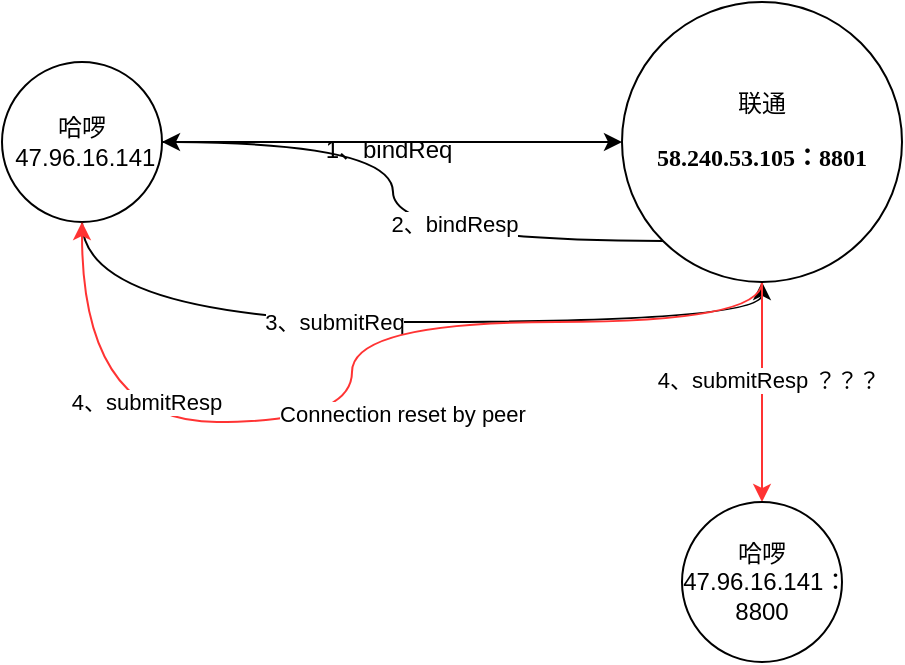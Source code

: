 <mxfile version="13.0.1" type="github">
  <diagram id="P550nqf9voBEcJ9Rrrwr" name="第 1 页">
    <mxGraphModel dx="946" dy="515" grid="1" gridSize="10" guides="1" tooltips="1" connect="1" arrows="1" fold="1" page="1" pageScale="1" pageWidth="827" pageHeight="1169" math="0" shadow="0">
      <root>
        <mxCell id="0" />
        <mxCell id="1" parent="0" />
        <mxCell id="Gd_LwabO7tRJtpeHq0y3-4" style="edgeStyle=orthogonalEdgeStyle;rounded=0;orthogonalLoop=1;jettySize=auto;html=1;exitX=1;exitY=0.5;exitDx=0;exitDy=0;entryX=0;entryY=0.5;entryDx=0;entryDy=0;" edge="1" parent="1" source="Gd_LwabO7tRJtpeHq0y3-1" target="Gd_LwabO7tRJtpeHq0y3-2">
          <mxGeometry relative="1" as="geometry" />
        </mxCell>
        <mxCell id="Gd_LwabO7tRJtpeHq0y3-10" style="edgeStyle=orthogonalEdgeStyle;curved=1;rounded=0;jumpStyle=none;orthogonalLoop=1;jettySize=auto;html=1;exitX=0.5;exitY=1;exitDx=0;exitDy=0;entryX=0.5;entryY=1;entryDx=0;entryDy=0;" edge="1" parent="1" source="Gd_LwabO7tRJtpeHq0y3-1" target="Gd_LwabO7tRJtpeHq0y3-2">
          <mxGeometry relative="1" as="geometry">
            <Array as="points">
              <mxPoint x="160" y="250" />
              <mxPoint x="500" y="250" />
            </Array>
          </mxGeometry>
        </mxCell>
        <mxCell id="Gd_LwabO7tRJtpeHq0y3-11" value="3、submitReq" style="edgeLabel;html=1;align=center;verticalAlign=middle;resizable=0;points=[];" vertex="1" connectable="0" parent="Gd_LwabO7tRJtpeHq0y3-10">
          <mxGeometry x="-0.141" relative="1" as="geometry">
            <mxPoint as="offset" />
          </mxGeometry>
        </mxCell>
        <mxCell id="Gd_LwabO7tRJtpeHq0y3-1" value="哈啰&lt;br&gt;&amp;nbsp;47.96.16.141" style="ellipse;whiteSpace=wrap;html=1;aspect=fixed;" vertex="1" parent="1">
          <mxGeometry x="120" y="120" width="80" height="80" as="geometry" />
        </mxCell>
        <mxCell id="Gd_LwabO7tRJtpeHq0y3-6" style="edgeStyle=orthogonalEdgeStyle;rounded=0;orthogonalLoop=1;jettySize=auto;html=1;exitX=0;exitY=1;exitDx=0;exitDy=0;jumpStyle=none;curved=1;" edge="1" parent="1" source="Gd_LwabO7tRJtpeHq0y3-2">
          <mxGeometry relative="1" as="geometry">
            <mxPoint x="200" y="160" as="targetPoint" />
          </mxGeometry>
        </mxCell>
        <mxCell id="Gd_LwabO7tRJtpeHq0y3-7" value="2、bindResp" style="edgeLabel;html=1;align=center;verticalAlign=middle;resizable=0;points=[];" vertex="1" connectable="0" parent="Gd_LwabO7tRJtpeHq0y3-6">
          <mxGeometry x="-0.303" y="-9" relative="1" as="geometry">
            <mxPoint as="offset" />
          </mxGeometry>
        </mxCell>
        <mxCell id="Gd_LwabO7tRJtpeHq0y3-12" style="edgeStyle=orthogonalEdgeStyle;curved=1;rounded=0;jumpStyle=none;orthogonalLoop=1;jettySize=auto;html=1;exitX=0.5;exitY=1;exitDx=0;exitDy=0;strokeColor=#FF3333;" edge="1" parent="1" source="Gd_LwabO7tRJtpeHq0y3-2">
          <mxGeometry relative="1" as="geometry">
            <mxPoint x="160" y="200" as="targetPoint" />
            <Array as="points">
              <mxPoint x="500" y="250" />
              <mxPoint x="295" y="250" />
              <mxPoint x="295" y="300" />
              <mxPoint x="160" y="300" />
            </Array>
          </mxGeometry>
        </mxCell>
        <mxCell id="Gd_LwabO7tRJtpeHq0y3-13" value="4、submitResp" style="edgeLabel;html=1;align=center;verticalAlign=middle;resizable=0;points=[];" vertex="1" connectable="0" parent="Gd_LwabO7tRJtpeHq0y3-12">
          <mxGeometry x="0.482" y="-10" relative="1" as="geometry">
            <mxPoint as="offset" />
          </mxGeometry>
        </mxCell>
        <mxCell id="Gd_LwabO7tRJtpeHq0y3-16" value="Connection reset by peer" style="edgeLabel;html=1;align=center;verticalAlign=middle;resizable=0;points=[];" vertex="1" connectable="0" parent="Gd_LwabO7tRJtpeHq0y3-12">
          <mxGeometry x="0.141" y="-4" relative="1" as="geometry">
            <mxPoint x="41" as="offset" />
          </mxGeometry>
        </mxCell>
        <mxCell id="Gd_LwabO7tRJtpeHq0y3-15" style="edgeStyle=orthogonalEdgeStyle;curved=1;rounded=0;jumpStyle=none;orthogonalLoop=1;jettySize=auto;html=1;exitX=0.5;exitY=1;exitDx=0;exitDy=0;entryX=0.5;entryY=0;entryDx=0;entryDy=0;strokeColor=#FF3333;" edge="1" parent="1" source="Gd_LwabO7tRJtpeHq0y3-2" target="Gd_LwabO7tRJtpeHq0y3-14">
          <mxGeometry relative="1" as="geometry" />
        </mxCell>
        <mxCell id="Gd_LwabO7tRJtpeHq0y3-17" value="4、submitResp ？？？" style="edgeLabel;html=1;align=center;verticalAlign=middle;resizable=0;points=[];" vertex="1" connectable="0" parent="Gd_LwabO7tRJtpeHq0y3-15">
          <mxGeometry x="-0.109" y="3" relative="1" as="geometry">
            <mxPoint as="offset" />
          </mxGeometry>
        </mxCell>
        <mxCell id="Gd_LwabO7tRJtpeHq0y3-2" value="联通&lt;br&gt;&lt;pre style=&quot;font-family: &amp;#34;menlo&amp;#34; ; font-size: 9pt&quot;&gt;&lt;span style=&quot;font-weight: bold&quot;&gt;58.240.53.105：8801&lt;/span&gt;&lt;/pre&gt;" style="ellipse;whiteSpace=wrap;html=1;aspect=fixed;" vertex="1" parent="1">
          <mxGeometry x="430" y="90" width="140" height="140" as="geometry" />
        </mxCell>
        <mxCell id="Gd_LwabO7tRJtpeHq0y3-5" value="1、bindReq" style="text;html=1;align=center;verticalAlign=middle;resizable=0;points=[];autosize=1;" vertex="1" parent="1">
          <mxGeometry x="273" y="154" width="80" height="20" as="geometry" />
        </mxCell>
        <mxCell id="Gd_LwabO7tRJtpeHq0y3-14" value="哈啰&lt;br&gt;&amp;nbsp;47.96.16.141：8800" style="ellipse;whiteSpace=wrap;html=1;aspect=fixed;" vertex="1" parent="1">
          <mxGeometry x="460" y="340" width="80" height="80" as="geometry" />
        </mxCell>
      </root>
    </mxGraphModel>
  </diagram>
</mxfile>
